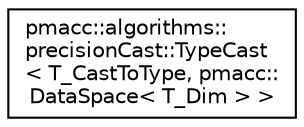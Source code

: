digraph "Graphical Class Hierarchy"
{
 // LATEX_PDF_SIZE
  edge [fontname="Helvetica",fontsize="10",labelfontname="Helvetica",labelfontsize="10"];
  node [fontname="Helvetica",fontsize="10",shape=record];
  rankdir="LR";
  Node0 [label="pmacc::algorithms::\lprecisionCast::TypeCast\l\< T_CastToType, pmacc::\lDataSpace\< T_Dim \> \>",height=0.2,width=0.4,color="black", fillcolor="white", style="filled",URL="$structpmacc_1_1algorithms_1_1precision_cast_1_1_type_cast_3_01_t___cast_to_type_00_01pmacc_1_1_dbbc3f2ec1cf38a54eb6f3363e8820a86.html",tooltip=" "];
}
